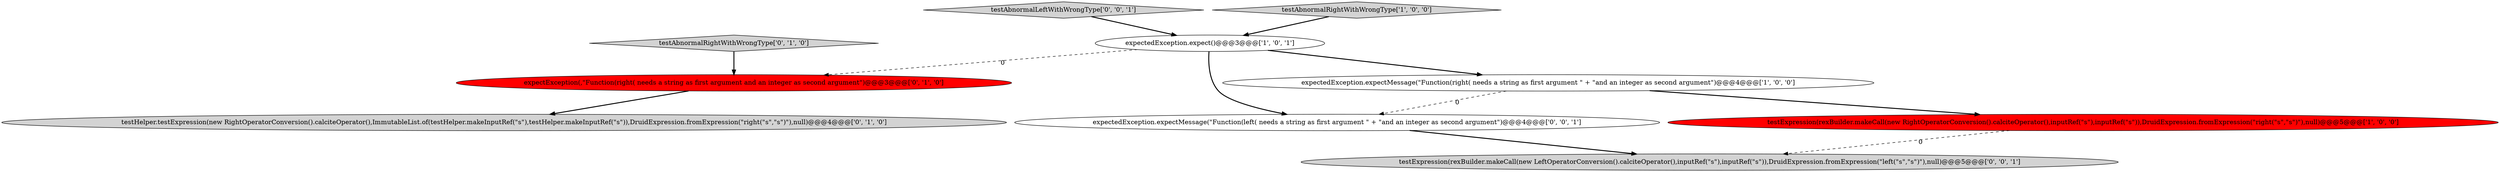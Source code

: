 digraph {
2 [style = filled, label = "testExpression(rexBuilder.makeCall(new RightOperatorConversion().calciteOperator(),inputRef(\"s\"),inputRef(\"s\")),DruidExpression.fromExpression(\"right(\"s\",\"s\")\"),null)@@@5@@@['1', '0', '0']", fillcolor = red, shape = ellipse image = "AAA1AAABBB1BBB"];
8 [style = filled, label = "expectedException.expectMessage(\"Function(left( needs a string as first argument \" + \"and an integer as second argument\")@@@4@@@['0', '0', '1']", fillcolor = white, shape = ellipse image = "AAA0AAABBB3BBB"];
7 [style = filled, label = "testAbnormalLeftWithWrongType['0', '0', '1']", fillcolor = lightgray, shape = diamond image = "AAA0AAABBB3BBB"];
4 [style = filled, label = "testAbnormalRightWithWrongType['0', '1', '0']", fillcolor = lightgray, shape = diamond image = "AAA0AAABBB2BBB"];
0 [style = filled, label = "expectedException.expect()@@@3@@@['1', '0', '1']", fillcolor = white, shape = ellipse image = "AAA0AAABBB1BBB"];
1 [style = filled, label = "expectedException.expectMessage(\"Function(right( needs a string as first argument \" + \"and an integer as second argument\")@@@4@@@['1', '0', '0']", fillcolor = white, shape = ellipse image = "AAA0AAABBB1BBB"];
5 [style = filled, label = "expectException(,\"Function(right( needs a string as first argument and an integer as second argument\")@@@3@@@['0', '1', '0']", fillcolor = red, shape = ellipse image = "AAA1AAABBB2BBB"];
6 [style = filled, label = "testHelper.testExpression(new RightOperatorConversion().calciteOperator(),ImmutableList.of(testHelper.makeInputRef(\"s\"),testHelper.makeInputRef(\"s\")),DruidExpression.fromExpression(\"right(\"s\",\"s\")\"),null)@@@4@@@['0', '1', '0']", fillcolor = lightgray, shape = ellipse image = "AAA0AAABBB2BBB"];
9 [style = filled, label = "testExpression(rexBuilder.makeCall(new LeftOperatorConversion().calciteOperator(),inputRef(\"s\"),inputRef(\"s\")),DruidExpression.fromExpression(\"left(\"s\",\"s\")\"),null)@@@5@@@['0', '0', '1']", fillcolor = lightgray, shape = ellipse image = "AAA0AAABBB3BBB"];
3 [style = filled, label = "testAbnormalRightWithWrongType['1', '0', '0']", fillcolor = lightgray, shape = diamond image = "AAA0AAABBB1BBB"];
1->8 [style = dashed, label="0"];
1->2 [style = bold, label=""];
7->0 [style = bold, label=""];
5->6 [style = bold, label=""];
0->5 [style = dashed, label="0"];
2->9 [style = dashed, label="0"];
4->5 [style = bold, label=""];
0->1 [style = bold, label=""];
3->0 [style = bold, label=""];
0->8 [style = bold, label=""];
8->9 [style = bold, label=""];
}

